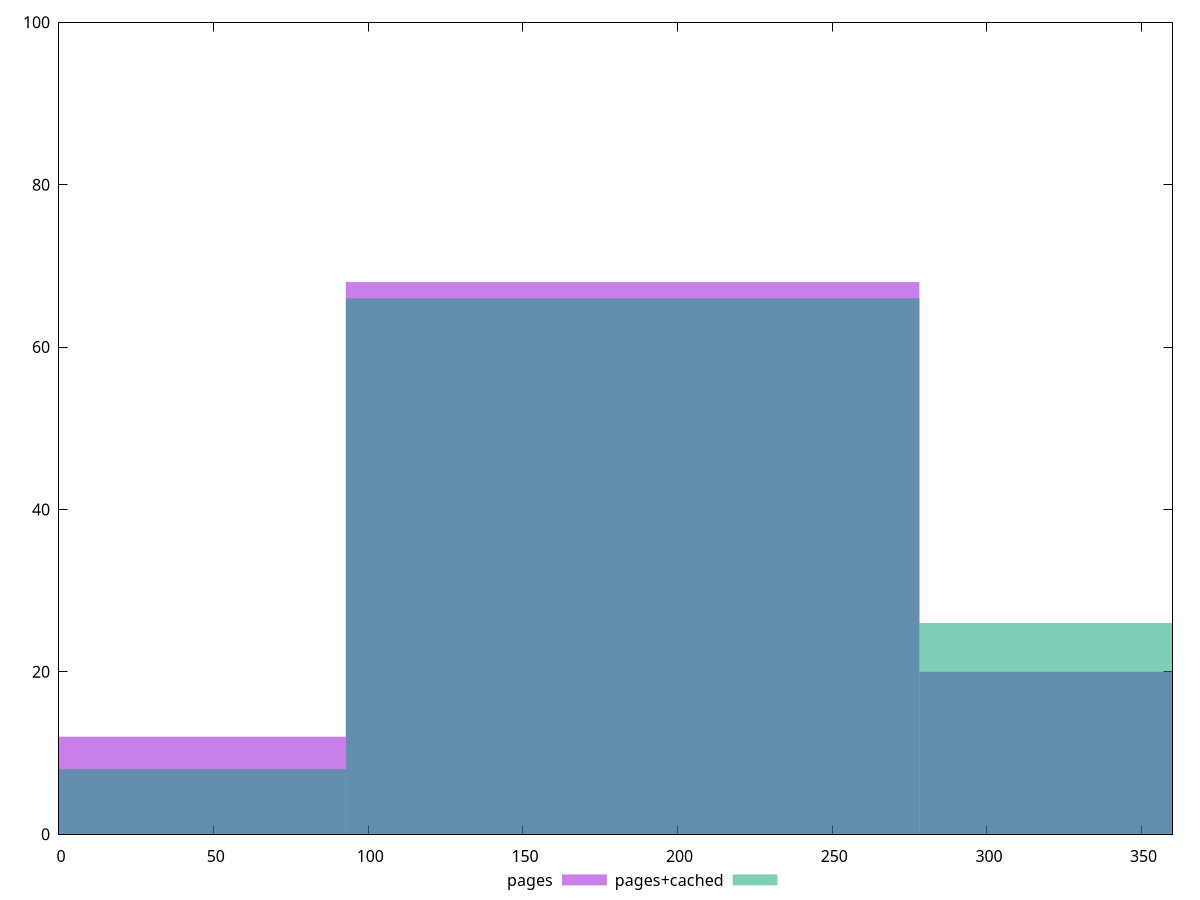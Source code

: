 reset

$pages <<EOF
185.44420436303537 68
370.88840872607074 20
0 12
EOF

$pagesCached <<EOF
185.44420436303537 66
370.88840872607074 26
0 8
EOF

set key outside below
set boxwidth 185.44420436303537
set xrange [0:360]
set yrange [0:100]
set trange [0:100]
set style fill transparent solid 0.5 noborder
set terminal svg size 640, 500 enhanced background rgb 'white'
set output "report_00015_2021-02-09T16-11-33.973Z/offscreen-images/comparison/histogram/0_vs_1.svg"

plot $pages title "pages" with boxes, \
     $pagesCached title "pages+cached" with boxes

reset

